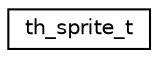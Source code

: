 digraph "Graphical Class Hierarchy"
{
 // LATEX_PDF_SIZE
  edge [fontname="Helvetica",fontsize="10",labelfontname="Helvetica",labelfontsize="10"];
  node [fontname="Helvetica",fontsize="10",shape=record];
  rankdir="LR";
  Node0 [label="th_sprite_t",height=0.2,width=0.4,color="black", fillcolor="white", style="filled",URL="$structth__sprite__t.html",tooltip=" "];
}
